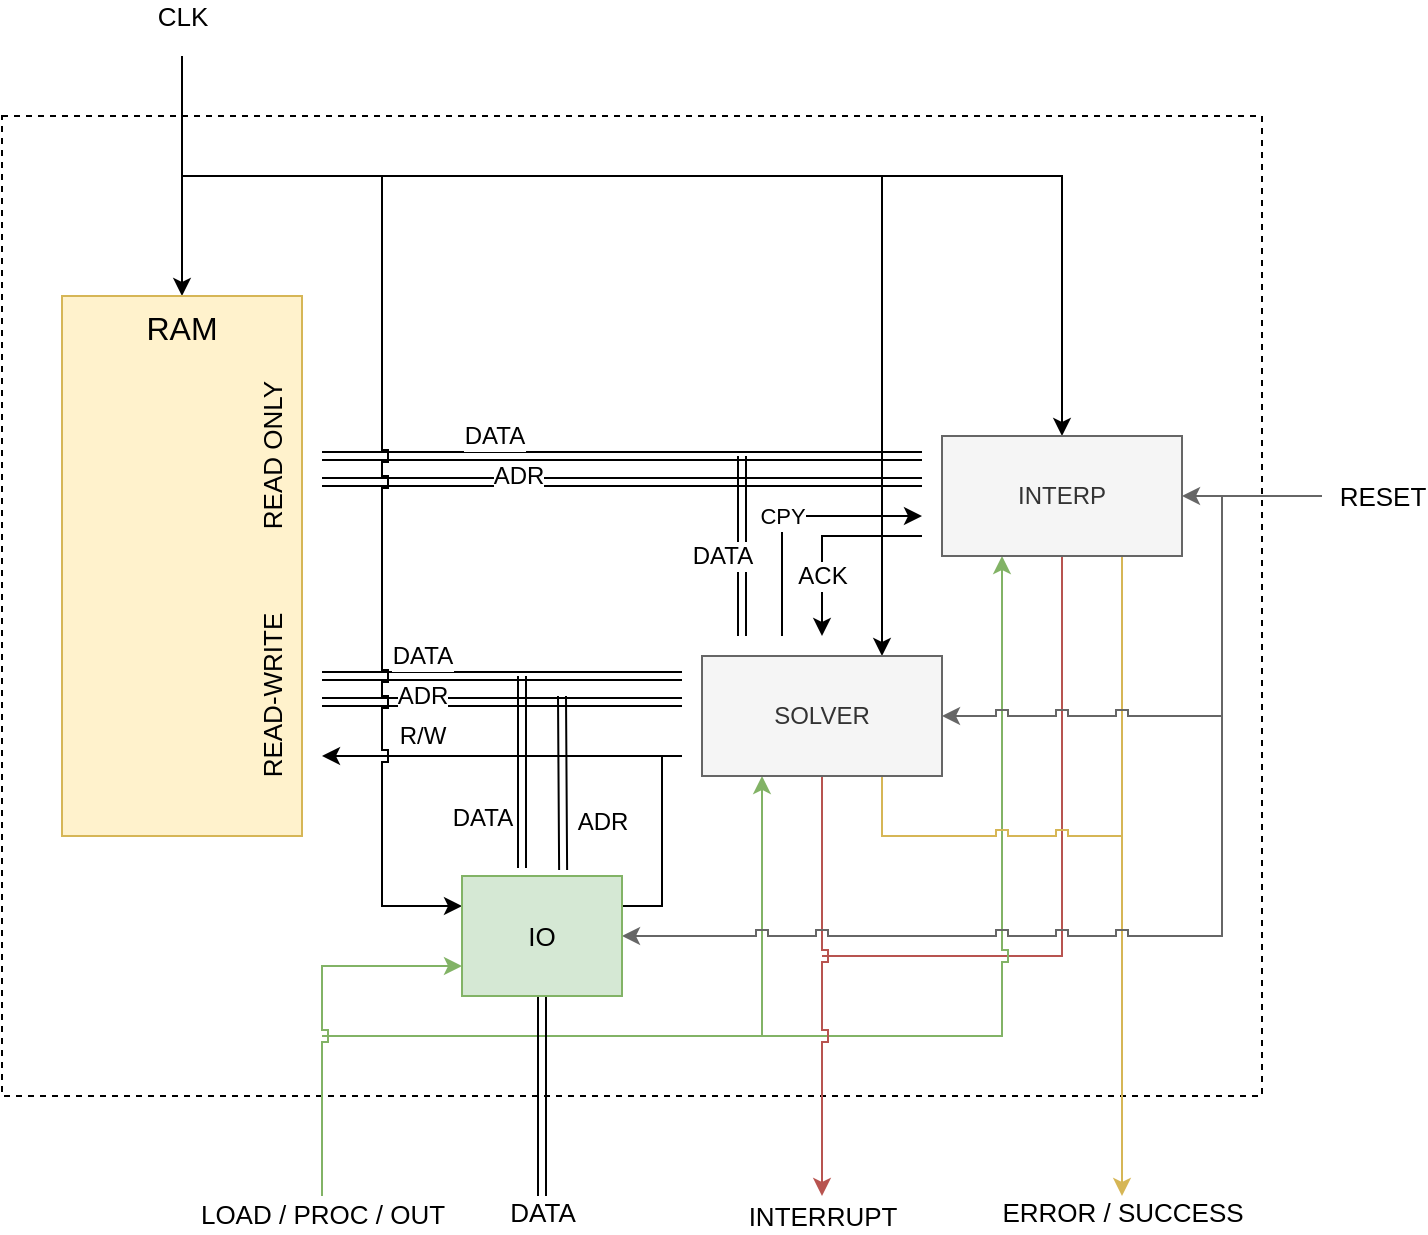 <mxfile version="12.3.2" type="device" pages="1"><diagram id="FDOUSVHYY8eVoYIj2yb1" name="Without coord"><mxGraphModel dx="942" dy="1800" grid="1" gridSize="10" guides="1" tooltips="1" connect="1" arrows="1" fold="1" page="1" pageScale="1" pageWidth="850" pageHeight="1100" math="0" shadow="0"><root><mxCell id="Gq3sydEzkJt4ZsSo_zlP-0"/><mxCell id="Gq3sydEzkJt4ZsSo_zlP-1" parent="Gq3sydEzkJt4ZsSo_zlP-0"/><mxCell id="d1hZNJOxfhKhivTf1uof-55" value="" style="rounded=0;whiteSpace=wrap;html=1;dashed=1;fontSize=13;editable=0;backgroundOutline=1;connectable=0;allowArrows=0;imageAspect=1;" vertex="1" parent="Gq3sydEzkJt4ZsSo_zlP-1"><mxGeometry x="100" y="20" width="630" height="490" as="geometry"/></mxCell><mxCell id="d1hZNJOxfhKhivTf1uof-77" style="edgeStyle=none;rounded=0;jumpStyle=sharp;orthogonalLoop=1;jettySize=auto;html=1;exitX=0.5;exitY=0;exitDx=0;exitDy=0;shadow=0;startArrow=classic;startFill=1;endArrow=none;endFill=0;strokeColor=#000000;fontSize=13;" edge="1" parent="Gq3sydEzkJt4ZsSo_zlP-1" source="d1hZNJOxfhKhivTf1uof-0"><mxGeometry relative="1" as="geometry"><mxPoint x="190" y="-10" as="targetPoint"/></mxGeometry></mxCell><mxCell id="d1hZNJOxfhKhivTf1uof-78" value="CLK" style="text;html=1;align=center;verticalAlign=middle;resizable=0;points=[];;labelBackgroundColor=#ffffff;fontSize=13;" vertex="1" connectable="0" parent="d1hZNJOxfhKhivTf1uof-77"><mxGeometry x="0.8" y="-1" relative="1" as="geometry"><mxPoint x="-1" y="-32" as="offset"/></mxGeometry></mxCell><mxCell id="d1hZNJOxfhKhivTf1uof-0" value="RAM" style="rounded=0;whiteSpace=wrap;html=1;verticalAlign=top;fontSize=16;fillColor=#fff2cc;strokeColor=#d6b656;" vertex="1" parent="Gq3sydEzkJt4ZsSo_zlP-1"><mxGeometry x="130" y="110" width="120" height="270" as="geometry"/></mxCell><mxCell id="d1hZNJOxfhKhivTf1uof-60" style="edgeStyle=none;rounded=0;jumpStyle=sharp;orthogonalLoop=1;jettySize=auto;html=1;shadow=0;startArrow=none;startFill=0;strokeColor=#b85450;fontSize=13;endArrow=none;endFill=0;fillColor=#f8cecc;" edge="1" parent="Gq3sydEzkJt4ZsSo_zlP-1" source="d1hZNJOxfhKhivTf1uof-1"><mxGeometry relative="1" as="geometry"><mxPoint x="510" y="440" as="targetPoint"/><Array as="points"><mxPoint x="630" y="440"/></Array></mxGeometry></mxCell><mxCell id="d1hZNJOxfhKhivTf1uof-61" style="edgeStyle=none;rounded=0;jumpStyle=sharp;orthogonalLoop=1;jettySize=auto;html=1;exitX=0.75;exitY=1;exitDx=0;exitDy=0;shadow=0;startArrow=none;startFill=0;endArrow=classic;endFill=1;strokeColor=#d6b656;fontSize=13;fillColor=#fff2cc;" edge="1" parent="Gq3sydEzkJt4ZsSo_zlP-1" source="d1hZNJOxfhKhivTf1uof-1"><mxGeometry relative="1" as="geometry"><mxPoint x="660" y="560" as="targetPoint"/></mxGeometry></mxCell><mxCell id="d1hZNJOxfhKhivTf1uof-63" value="ERROR / SUCCESS" style="text;html=1;align=center;verticalAlign=middle;resizable=0;points=[];;labelBackgroundColor=#ffffff;fontSize=13;" vertex="1" connectable="0" parent="d1hZNJOxfhKhivTf1uof-61"><mxGeometry x="0.906" y="1" relative="1" as="geometry"><mxPoint x="-1" y="23" as="offset"/></mxGeometry></mxCell><mxCell id="d1hZNJOxfhKhivTf1uof-67" style="edgeStyle=none;rounded=0;jumpStyle=sharp;orthogonalLoop=1;jettySize=auto;html=1;exitX=1;exitY=0.5;exitDx=0;exitDy=0;shadow=0;startArrow=classic;startFill=1;endArrow=none;endFill=0;strokeColor=#666666;fontSize=13;fillColor=#f5f5f5;" edge="1" parent="Gq3sydEzkJt4ZsSo_zlP-1" source="d1hZNJOxfhKhivTf1uof-1"><mxGeometry relative="1" as="geometry"><mxPoint x="760" y="210" as="targetPoint"/></mxGeometry></mxCell><mxCell id="d1hZNJOxfhKhivTf1uof-68" value="RESET" style="text;html=1;align=center;verticalAlign=middle;resizable=0;points=[];;labelBackgroundColor=#ffffff;fontSize=13;" vertex="1" connectable="0" parent="d1hZNJOxfhKhivTf1uof-67"><mxGeometry x="0.425" y="1" relative="1" as="geometry"><mxPoint x="50" y="1" as="offset"/></mxGeometry></mxCell><mxCell id="d1hZNJOxfhKhivTf1uof-74" style="edgeStyle=none;rounded=0;jumpStyle=sharp;orthogonalLoop=1;jettySize=auto;html=1;exitX=0.25;exitY=1;exitDx=0;exitDy=0;shadow=0;startArrow=classic;startFill=1;endArrow=none;endFill=0;strokeColor=#82b366;fontSize=13;fillColor=#d5e8d4;" edge="1" parent="Gq3sydEzkJt4ZsSo_zlP-1" source="d1hZNJOxfhKhivTf1uof-1"><mxGeometry relative="1" as="geometry"><mxPoint x="480" y="480" as="targetPoint"/><Array as="points"><mxPoint x="600" y="480"/></Array></mxGeometry></mxCell><mxCell id="d1hZNJOxfhKhivTf1uof-81" style="edgeStyle=none;rounded=0;jumpStyle=sharp;orthogonalLoop=1;jettySize=auto;html=1;exitX=0.5;exitY=0;exitDx=0;exitDy=0;shadow=0;startArrow=classic;startFill=1;endArrow=none;endFill=0;strokeColor=#000000;fontSize=13;" edge="1" parent="Gq3sydEzkJt4ZsSo_zlP-1" source="d1hZNJOxfhKhivTf1uof-1"><mxGeometry relative="1" as="geometry"><mxPoint x="190" y="50" as="targetPoint"/><Array as="points"><mxPoint x="630" y="50"/></Array></mxGeometry></mxCell><mxCell id="d1hZNJOxfhKhivTf1uof-1" value="INTERP" style="rounded=0;whiteSpace=wrap;html=1;fillColor=#f5f5f5;strokeColor=#666666;fontColor=#333333;" vertex="1" parent="Gq3sydEzkJt4ZsSo_zlP-1"><mxGeometry x="570" y="180" width="120" height="60" as="geometry"/></mxCell><mxCell id="d1hZNJOxfhKhivTf1uof-43" style="edgeStyle=none;rounded=0;jumpStyle=sharp;orthogonalLoop=1;jettySize=auto;html=1;shadow=0;startArrow=none;startFill=0;strokeColor=#b85450;fontSize=13;fillColor=#f8cecc;" edge="1" parent="Gq3sydEzkJt4ZsSo_zlP-1" source="d1hZNJOxfhKhivTf1uof-2"><mxGeometry relative="1" as="geometry"><mxPoint x="510" y="560" as="targetPoint"/></mxGeometry></mxCell><mxCell id="d1hZNJOxfhKhivTf1uof-44" value="INTERRUPT" style="text;html=1;align=center;verticalAlign=middle;resizable=0;points=[];;labelBackgroundColor=#ffffff;fontSize=13;" vertex="1" connectable="0" parent="d1hZNJOxfhKhivTf1uof-43"><mxGeometry x="-0.227" y="-3" relative="1" as="geometry"><mxPoint x="3" y="139" as="offset"/></mxGeometry></mxCell><mxCell id="d1hZNJOxfhKhivTf1uof-62" style="edgeStyle=none;rounded=0;jumpStyle=sharp;orthogonalLoop=1;jettySize=auto;html=1;exitX=0.75;exitY=1;exitDx=0;exitDy=0;shadow=0;startArrow=none;startFill=0;endArrow=none;endFill=0;strokeColor=#d6b656;fontSize=13;fillColor=#fff2cc;" edge="1" parent="Gq3sydEzkJt4ZsSo_zlP-1" source="d1hZNJOxfhKhivTf1uof-2"><mxGeometry relative="1" as="geometry"><mxPoint x="660" y="380" as="targetPoint"/><Array as="points"><mxPoint x="540" y="380"/></Array></mxGeometry></mxCell><mxCell id="d1hZNJOxfhKhivTf1uof-69" style="edgeStyle=none;rounded=0;jumpStyle=sharp;orthogonalLoop=1;jettySize=auto;html=1;shadow=0;startArrow=classic;startFill=1;endArrow=none;endFill=0;strokeColor=#666666;fontSize=13;fillColor=#f5f5f5;" edge="1" parent="Gq3sydEzkJt4ZsSo_zlP-1" source="d1hZNJOxfhKhivTf1uof-2"><mxGeometry relative="1" as="geometry"><mxPoint x="710" y="210" as="targetPoint"/><Array as="points"><mxPoint x="710" y="320"/></Array></mxGeometry></mxCell><mxCell id="d1hZNJOxfhKhivTf1uof-73" style="edgeStyle=none;rounded=0;jumpStyle=sharp;orthogonalLoop=1;jettySize=auto;html=1;exitX=0.25;exitY=1;exitDx=0;exitDy=0;shadow=0;startArrow=classic;startFill=1;endArrow=none;endFill=0;strokeColor=#82b366;fontSize=13;fillColor=#d5e8d4;" edge="1" parent="Gq3sydEzkJt4ZsSo_zlP-1" source="d1hZNJOxfhKhivTf1uof-2"><mxGeometry relative="1" as="geometry"><mxPoint x="260" y="480" as="targetPoint"/><Array as="points"><mxPoint x="480" y="480"/></Array></mxGeometry></mxCell><mxCell id="d1hZNJOxfhKhivTf1uof-82" style="edgeStyle=none;rounded=0;jumpStyle=sharp;orthogonalLoop=1;jettySize=auto;html=1;exitX=0.75;exitY=0;exitDx=0;exitDy=0;shadow=0;startArrow=classic;startFill=1;endArrow=none;endFill=0;strokeColor=#000000;fontSize=13;" edge="1" parent="Gq3sydEzkJt4ZsSo_zlP-1" source="d1hZNJOxfhKhivTf1uof-2"><mxGeometry relative="1" as="geometry"><mxPoint x="540" y="50" as="targetPoint"/></mxGeometry></mxCell><mxCell id="d1hZNJOxfhKhivTf1uof-2" value="SOLVER" style="rounded=0;whiteSpace=wrap;html=1;fillColor=#f5f5f5;strokeColor=#666666;fontColor=#333333;" vertex="1" parent="Gq3sydEzkJt4ZsSo_zlP-1"><mxGeometry x="450" y="290" width="120" height="60" as="geometry"/></mxCell><mxCell id="d1hZNJOxfhKhivTf1uof-3" value="" style="shape=link;html=1;" edge="1" parent="Gq3sydEzkJt4ZsSo_zlP-1"><mxGeometry width="50" height="50" relative="1" as="geometry"><mxPoint x="260" y="300" as="sourcePoint"/><mxPoint x="440" y="300" as="targetPoint"/></mxGeometry></mxCell><mxCell id="d1hZNJOxfhKhivTf1uof-4" value="DATA" style="text;html=1;align=center;verticalAlign=middle;resizable=0;points=[];;labelBackgroundColor=#ffffff;" vertex="1" connectable="0" parent="d1hZNJOxfhKhivTf1uof-3"><mxGeometry x="-0.4" y="-3" relative="1" as="geometry"><mxPoint x="-4" y="-13" as="offset"/></mxGeometry></mxCell><mxCell id="d1hZNJOxfhKhivTf1uof-5" value="" style="shape=link;html=1;" edge="1" parent="Gq3sydEzkJt4ZsSo_zlP-1"><mxGeometry width="50" height="50" relative="1" as="geometry"><mxPoint x="260" y="313.0" as="sourcePoint"/><mxPoint x="440" y="313.0" as="targetPoint"/></mxGeometry></mxCell><mxCell id="d1hZNJOxfhKhivTf1uof-6" value="ADR" style="text;html=1;align=center;verticalAlign=middle;resizable=0;points=[];;labelBackgroundColor=#ffffff;" vertex="1" connectable="0" parent="d1hZNJOxfhKhivTf1uof-5"><mxGeometry x="-0.2" y="-1" relative="1" as="geometry"><mxPoint x="-22" y="-4" as="offset"/></mxGeometry></mxCell><mxCell id="d1hZNJOxfhKhivTf1uof-7" value="" style="endArrow=none;html=1;startArrow=classic;startFill=1;" edge="1" parent="Gq3sydEzkJt4ZsSo_zlP-1"><mxGeometry width="50" height="50" relative="1" as="geometry"><mxPoint x="260" y="340" as="sourcePoint"/><mxPoint x="440" y="340" as="targetPoint"/></mxGeometry></mxCell><mxCell id="d1hZNJOxfhKhivTf1uof-8" value="R/W" style="text;html=1;align=center;verticalAlign=middle;resizable=0;points=[];;labelBackgroundColor=#ffffff;" vertex="1" connectable="0" parent="d1hZNJOxfhKhivTf1uof-7"><mxGeometry x="-0.633" y="4" relative="1" as="geometry"><mxPoint x="16.5" y="-6" as="offset"/></mxGeometry></mxCell><mxCell id="d1hZNJOxfhKhivTf1uof-9" value="" style="shape=link;html=1;" edge="1" parent="Gq3sydEzkJt4ZsSo_zlP-1"><mxGeometry width="50" height="50" relative="1" as="geometry"><mxPoint x="260" y="190" as="sourcePoint"/><mxPoint x="560" y="190" as="targetPoint"/></mxGeometry></mxCell><mxCell id="d1hZNJOxfhKhivTf1uof-10" value="DATA" style="text;html=1;align=center;verticalAlign=middle;resizable=0;points=[];;labelBackgroundColor=#ffffff;" vertex="1" connectable="0" parent="d1hZNJOxfhKhivTf1uof-9"><mxGeometry x="-0.4" y="-3" relative="1" as="geometry"><mxPoint x="-4" y="-13" as="offset"/></mxGeometry></mxCell><mxCell id="d1hZNJOxfhKhivTf1uof-11" value="" style="shape=link;html=1;" edge="1" parent="Gq3sydEzkJt4ZsSo_zlP-1"><mxGeometry width="50" height="50" relative="1" as="geometry"><mxPoint x="260" y="203" as="sourcePoint"/><mxPoint x="560" y="203" as="targetPoint"/></mxGeometry></mxCell><mxCell id="d1hZNJOxfhKhivTf1uof-12" value="ADR" style="text;html=1;align=center;verticalAlign=middle;resizable=0;points=[];;labelBackgroundColor=#ffffff;" vertex="1" connectable="0" parent="d1hZNJOxfhKhivTf1uof-11"><mxGeometry x="-0.2" y="-1" relative="1" as="geometry"><mxPoint x="-22" y="-4" as="offset"/></mxGeometry></mxCell><mxCell id="d1hZNJOxfhKhivTf1uof-13" value="" style="shape=link;html=1;" edge="1" parent="Gq3sydEzkJt4ZsSo_zlP-1"><mxGeometry width="50" height="50" relative="1" as="geometry"><mxPoint x="470" y="280" as="sourcePoint"/><mxPoint x="470" y="190" as="targetPoint"/></mxGeometry></mxCell><mxCell id="d1hZNJOxfhKhivTf1uof-14" value="DATA" style="text;html=1;align=center;verticalAlign=middle;resizable=0;points=[];;labelBackgroundColor=#ffffff;fontSize=12;" vertex="1" connectable="0" parent="d1hZNJOxfhKhivTf1uof-13"><mxGeometry x="-0.248" y="-2" relative="1" as="geometry"><mxPoint x="-12" y="-6" as="offset"/></mxGeometry></mxCell><mxCell id="d1hZNJOxfhKhivTf1uof-24" value="" style="endArrow=classic;html=1;fontSize=12;rounded=0;" edge="1" parent="Gq3sydEzkJt4ZsSo_zlP-1"><mxGeometry width="50" height="50" relative="1" as="geometry"><mxPoint x="490" y="280" as="sourcePoint"/><mxPoint x="560" y="220" as="targetPoint"/><Array as="points"><mxPoint x="490" y="220"/></Array></mxGeometry></mxCell><mxCell id="d1hZNJOxfhKhivTf1uof-25" value="&lt;font style=&quot;font-size: 11px&quot;&gt;CPY&lt;/font&gt;" style="text;html=1;align=center;verticalAlign=middle;resizable=0;points=[];;labelBackgroundColor=#ffffff;fontSize=12;" vertex="1" connectable="0" parent="d1hZNJOxfhKhivTf1uof-24"><mxGeometry x="-0.095" y="-19" relative="1" as="geometry"><mxPoint x="-19" y="-1" as="offset"/></mxGeometry></mxCell><mxCell id="d1hZNJOxfhKhivTf1uof-26" value="" style="endArrow=classic;html=1;fontSize=12;rounded=0;" edge="1" parent="Gq3sydEzkJt4ZsSo_zlP-1"><mxGeometry width="50" height="50" relative="1" as="geometry"><mxPoint x="560" y="230" as="sourcePoint"/><mxPoint x="510" y="280" as="targetPoint"/><Array as="points"><mxPoint x="510" y="230"/></Array></mxGeometry></mxCell><mxCell id="d1hZNJOxfhKhivTf1uof-27" value="ACK" style="text;html=1;align=center;verticalAlign=middle;resizable=0;points=[];;labelBackgroundColor=#ffffff;fontSize=12;" vertex="1" connectable="0" parent="d1hZNJOxfhKhivTf1uof-26"><mxGeometry x="-0.067" y="14" relative="1" as="geometry"><mxPoint x="-3.5" y="6" as="offset"/></mxGeometry></mxCell><mxCell id="d1hZNJOxfhKhivTf1uof-64" style="edgeStyle=none;rounded=0;jumpStyle=sharp;orthogonalLoop=1;jettySize=auto;html=1;shadow=0;startArrow=none;startFill=0;endArrow=none;endFill=0;strokeColor=#000000;fontSize=13;shape=link;" edge="1" parent="Gq3sydEzkJt4ZsSo_zlP-1" source="d1hZNJOxfhKhivTf1uof-34"><mxGeometry relative="1" as="geometry"><mxPoint x="370" y="560" as="targetPoint"/></mxGeometry></mxCell><mxCell id="d1hZNJOxfhKhivTf1uof-65" value="DATA" style="text;html=1;align=center;verticalAlign=middle;resizable=0;points=[];;labelBackgroundColor=#ffffff;fontSize=13;" vertex="1" connectable="0" parent="d1hZNJOxfhKhivTf1uof-64"><mxGeometry x="0.753" y="3" relative="1" as="geometry"><mxPoint x="-3" y="20" as="offset"/></mxGeometry></mxCell><mxCell id="d1hZNJOxfhKhivTf1uof-70" style="edgeStyle=none;rounded=0;jumpStyle=sharp;orthogonalLoop=1;jettySize=auto;html=1;shadow=0;startArrow=classic;startFill=1;endArrow=none;endFill=0;strokeColor=#666666;fontSize=13;fillColor=#f5f5f5;" edge="1" parent="Gq3sydEzkJt4ZsSo_zlP-1" source="d1hZNJOxfhKhivTf1uof-34"><mxGeometry relative="1" as="geometry"><mxPoint x="710" y="320" as="targetPoint"/><Array as="points"><mxPoint x="710" y="430"/></Array></mxGeometry></mxCell><mxCell id="d1hZNJOxfhKhivTf1uof-71" style="edgeStyle=none;rounded=0;jumpStyle=sharp;orthogonalLoop=1;jettySize=auto;html=1;exitX=0;exitY=0.75;exitDx=0;exitDy=0;shadow=0;startArrow=classic;startFill=1;endArrow=none;endFill=0;strokeColor=#82b366;fontSize=13;fillColor=#d5e8d4;" edge="1" parent="Gq3sydEzkJt4ZsSo_zlP-1" source="d1hZNJOxfhKhivTf1uof-34"><mxGeometry relative="1" as="geometry"><mxPoint x="260" y="560" as="targetPoint"/><Array as="points"><mxPoint x="260" y="445"/></Array></mxGeometry></mxCell><mxCell id="d1hZNJOxfhKhivTf1uof-72" value="LOAD / PROC / OUT" style="text;html=1;align=center;verticalAlign=middle;resizable=0;points=[];;labelBackgroundColor=#ffffff;fontSize=13;" vertex="1" connectable="0" parent="d1hZNJOxfhKhivTf1uof-71"><mxGeometry x="0.835" y="1" relative="1" as="geometry"><mxPoint x="-1" y="24" as="offset"/></mxGeometry></mxCell><mxCell id="d1hZNJOxfhKhivTf1uof-75" style="edgeStyle=none;rounded=0;jumpStyle=sharp;orthogonalLoop=1;jettySize=auto;html=1;exitX=1;exitY=0.25;exitDx=0;exitDy=0;shadow=0;startArrow=none;startFill=0;endArrow=none;endFill=0;strokeColor=#000000;fontSize=13;" edge="1" parent="Gq3sydEzkJt4ZsSo_zlP-1" source="d1hZNJOxfhKhivTf1uof-34"><mxGeometry relative="1" as="geometry"><mxPoint x="430" y="340" as="targetPoint"/><Array as="points"><mxPoint x="430" y="415"/></Array></mxGeometry></mxCell><mxCell id="d1hZNJOxfhKhivTf1uof-83" style="edgeStyle=none;rounded=0;jumpStyle=sharp;orthogonalLoop=1;jettySize=auto;html=1;exitX=0;exitY=0.25;exitDx=0;exitDy=0;shadow=0;startArrow=classic;startFill=1;endArrow=none;endFill=0;strokeColor=#000000;fontSize=13;" edge="1" parent="Gq3sydEzkJt4ZsSo_zlP-1" source="d1hZNJOxfhKhivTf1uof-34"><mxGeometry relative="1" as="geometry"><mxPoint x="290" y="50" as="targetPoint"/><Array as="points"><mxPoint x="290" y="415"/></Array></mxGeometry></mxCell><mxCell id="d1hZNJOxfhKhivTf1uof-34" value="IO" style="rounded=0;whiteSpace=wrap;html=1;fontSize=13;fillColor=#d5e8d4;strokeColor=#82b366;" vertex="1" parent="Gq3sydEzkJt4ZsSo_zlP-1"><mxGeometry x="330" y="400" width="80" height="60" as="geometry"/></mxCell><mxCell id="d1hZNJOxfhKhivTf1uof-35" value="" style="shape=link;html=1;entryX=0.375;entryY=-0.067;entryDx=0;entryDy=0;entryPerimeter=0;" edge="1" parent="Gq3sydEzkJt4ZsSo_zlP-1" target="d1hZNJOxfhKhivTf1uof-34"><mxGeometry width="50" height="50" relative="1" as="geometry"><mxPoint x="360" y="300" as="sourcePoint"/><mxPoint x="360" y="390" as="targetPoint"/></mxGeometry></mxCell><mxCell id="d1hZNJOxfhKhivTf1uof-36" value="DATA" style="text;html=1;align=center;verticalAlign=middle;resizable=0;points=[];;labelBackgroundColor=#ffffff;" vertex="1" connectable="0" parent="d1hZNJOxfhKhivTf1uof-35"><mxGeometry x="-0.4" y="-3" relative="1" as="geometry"><mxPoint x="-17" y="41.5" as="offset"/></mxGeometry></mxCell><mxCell id="d1hZNJOxfhKhivTf1uof-37" value="" style="shape=link;html=1;entryX=0.632;entryY=-0.05;entryDx=0;entryDy=0;entryPerimeter=0;" edge="1" parent="Gq3sydEzkJt4ZsSo_zlP-1" target="d1hZNJOxfhKhivTf1uof-34"><mxGeometry width="50" height="50" relative="1" as="geometry"><mxPoint x="380" y="310" as="sourcePoint"/><mxPoint x="380" y="390" as="targetPoint"/></mxGeometry></mxCell><mxCell id="d1hZNJOxfhKhivTf1uof-38" value="ADR" style="text;html=1;align=center;verticalAlign=middle;resizable=0;points=[];;labelBackgroundColor=#ffffff;" vertex="1" connectable="0" parent="d1hZNJOxfhKhivTf1uof-37"><mxGeometry x="-0.2" y="-1" relative="1" as="geometry"><mxPoint x="21" y="28" as="offset"/></mxGeometry></mxCell><mxCell id="d1hZNJOxfhKhivTf1uof-39" value="READ ONLY" style="text;html=1;align=center;verticalAlign=middle;resizable=0;points=[];;autosize=1;fontSize=13;direction=east;flipH=0;flipV=0;horizontal=0;" vertex="1" parent="Gq3sydEzkJt4ZsSo_zlP-1"><mxGeometry x="190" y="180" width="90" height="20" as="geometry"/></mxCell><mxCell id="d1hZNJOxfhKhivTf1uof-40" value="READ-WRITE" style="text;html=1;align=center;verticalAlign=middle;resizable=0;points=[];;autosize=1;fontSize=13;direction=east;flipH=0;flipV=0;horizontal=0;" vertex="1" parent="Gq3sydEzkJt4ZsSo_zlP-1"><mxGeometry x="220" y="265" width="30" height="90" as="geometry"/></mxCell></root></mxGraphModel></diagram></mxfile>